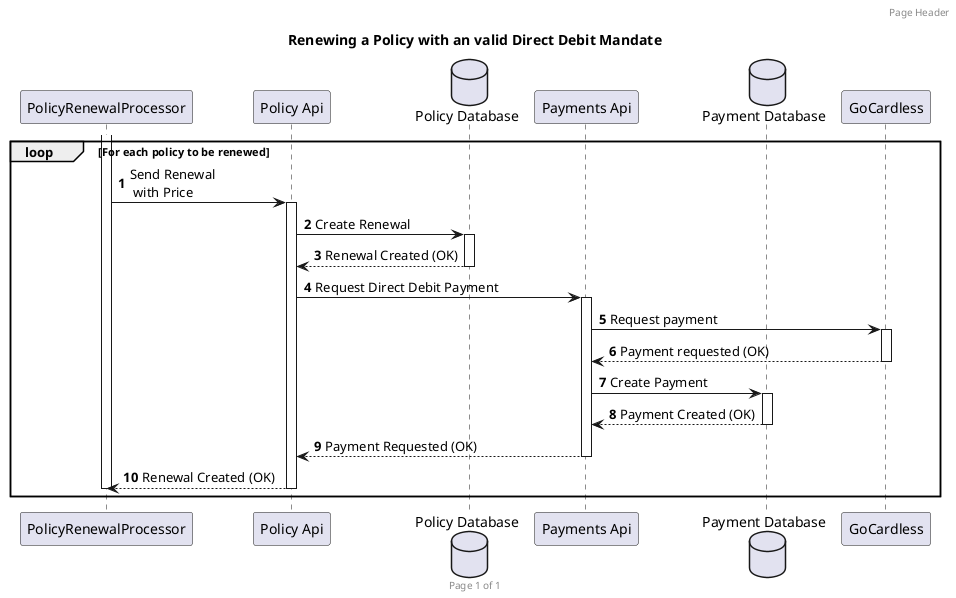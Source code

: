 @startuml Renewal
header Page Header
footer Page %page% of %lastpage%

title Renewing a Policy with an valid Direct Debit Mandate

Participant "PolicyRenewalProcessor" as prp
Participant "Policy Api" as policyService
Database "Policy Database" as policyDb
Participant "Payments Api" as paymentService
Database "Payment Database" as paymentDatabase
Participant "GoCardless" as goCardless

autonumber
loop For each policy to be renewed

activate prp
    prp -> policyService : Send Renewal \n with Price
    activate policyService
        policyService -> policyDb : Create Renewal
        activate policyDb
            policyDb --> policyService : Renewal Created (OK)
        deactivate policyDb
        policyService -> paymentService : Request Direct Debit Payment
        activate paymentService
            paymentService -> goCardless : Request payment
            activate goCardless
            goCardless --> paymentService : Payment requested (OK)
            deactivate goCardless
            paymentService -> paymentDatabase : Create Payment
            activate paymentDatabase
            paymentDatabase --> paymentService : Payment Created (OK)
            deactivate paymentDatabase
            paymentService --> policyService : Payment Requested (OK)
        deactivate paymentService
        policyService --> prp : Renewal Created (OK)
    deactivate policyService
deactivate prp
end

@enduml